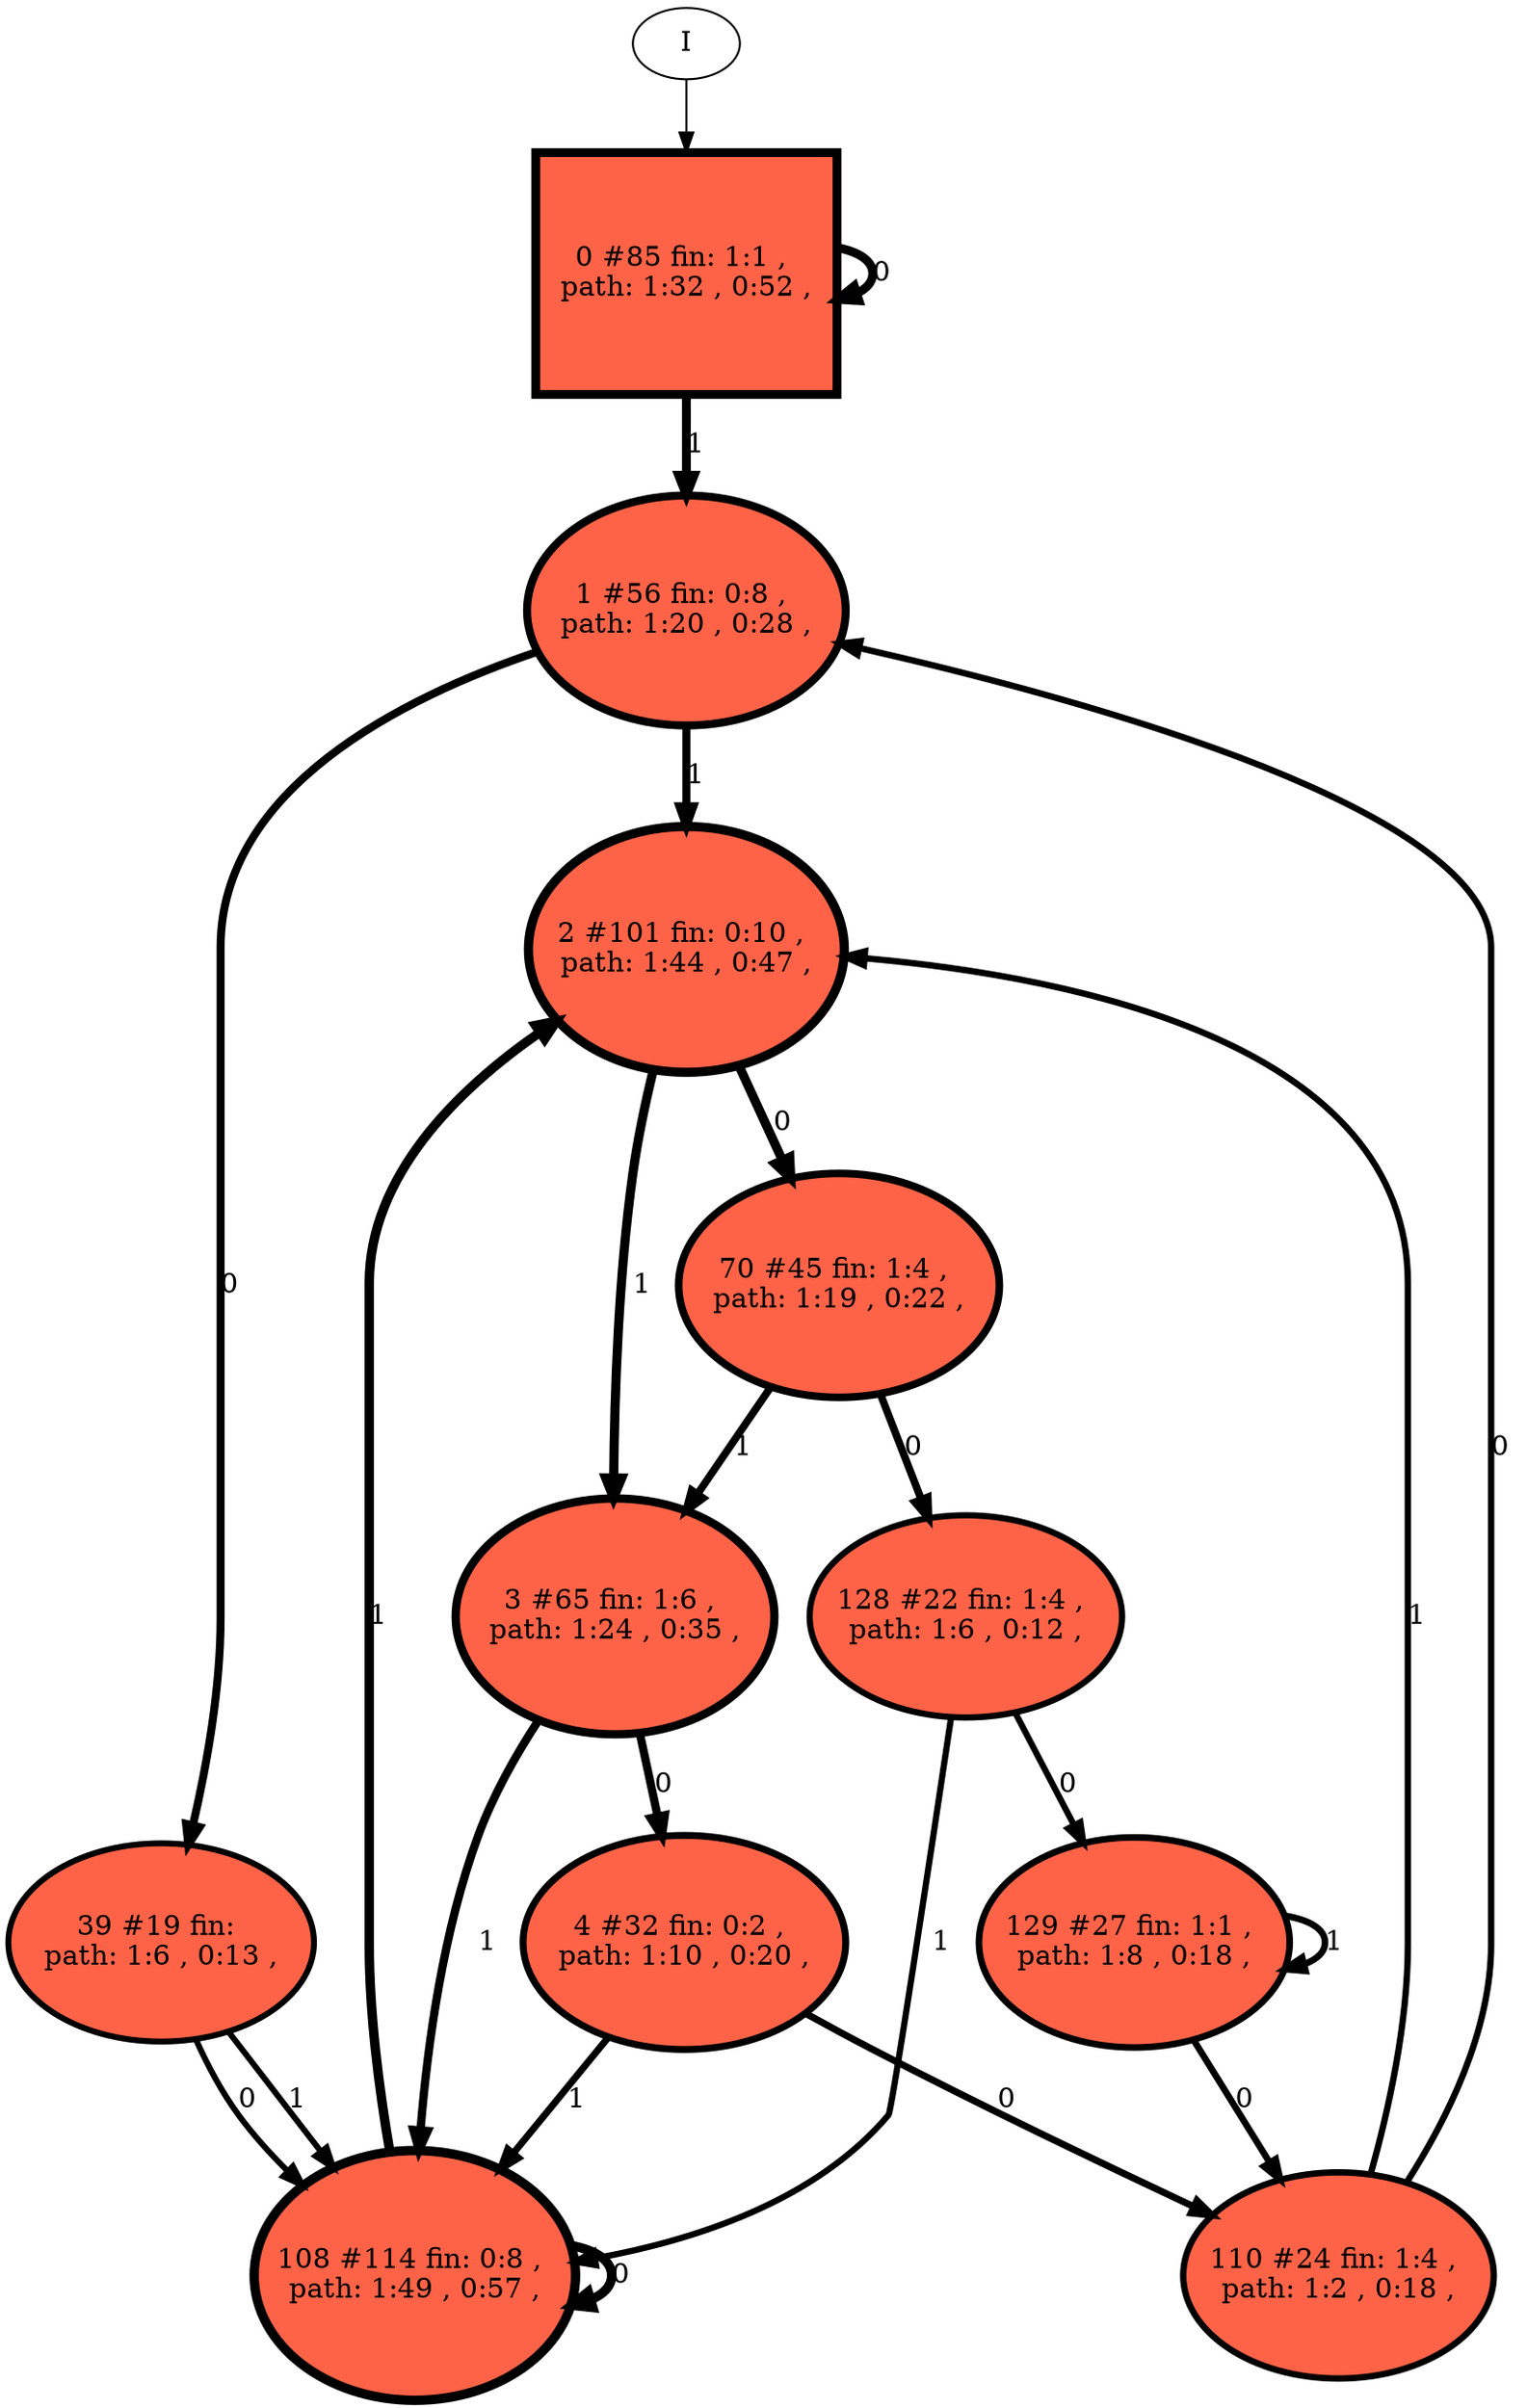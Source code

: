 // produced with flexfringe // 
digraph DFA {
	0 [label="root" shape=box];
		I -> 0;
	0 [ label="0 #85 fin: 1:1 , 
 path: 1:32 , 0:52 , " , style=filled, fillcolor="tomato", width=1.69641, height=1.69641, penwidth=4.45435];
		0 -> 1 [label="1 " , penwidth=4.45435 ];
		0 -> 0 [label="0 " , penwidth=4.45435 ];
	1 [ label="1 #56 fin: 0:8 , 
 path: 1:20 , 0:28 , " , style=filled, fillcolor="tomato", width=1.61801, height=1.61801, penwidth=4.04305];
		1 -> 2 [label="1 " , penwidth=4.04305 ];
		1 -> 39 [label="0 " , penwidth=4.04305 ];
	2 [ label="2 #101 fin: 0:10 , 
 path: 1:44 , 0:47 , " , style=filled, fillcolor="tomato", width=1.72722, height=1.72722, penwidth=4.62497];
		2 -> 3 [label="1 " , penwidth=4.62497 ];
		2 -> 70 [label="0 " , penwidth=4.62497 ];
	39 [ label="39 #19 fin: 
 path: 1:6 , 0:13 , " , style=filled, fillcolor="tomato", width=1.38523, height=1.38523, penwidth=2.99573];
		39 -> 108 [label="1 " , penwidth=2.99573 ];
		39 -> 108 [label="0 " , penwidth=2.99573 ];
	3 [ label="3 #65 fin: 1:6 , 
 path: 1:24 , 0:35 , " , style=filled, fillcolor="tomato", width=1.64667, height=1.64667, penwidth=4.18965];
		3 -> 108 [label="1 " , penwidth=4.18965 ];
		3 -> 4 [label="0 " , penwidth=4.18965 ];
	70 [ label="70 #45 fin: 1:4 , 
 path: 1:19 , 0:22 , " , style=filled, fillcolor="tomato", width=1.57457, height=1.57457, penwidth=3.82864];
		70 -> 3 [label="1 " , penwidth=3.82864 ];
		70 -> 128 [label="0 " , penwidth=3.82864 ];
	108 [ label="108 #114 fin: 0:8 , 
 path: 1:49 , 0:57 , " , style=filled, fillcolor="tomato", width=1.74832, height=1.74832, penwidth=4.74493];
		108 -> 2 [label="1 " , penwidth=4.74493 ];
		108 -> 108 [label="0 " , penwidth=4.74493 ];
	4 [ label="4 #32 fin: 0:2 , 
 path: 1:10 , 0:20 , " , style=filled, fillcolor="tomato", width=1.5033, height=1.5033, penwidth=3.49651];
		4 -> 108 [label="1 " , penwidth=3.49651 ];
		4 -> 110 [label="0 " , penwidth=3.49651 ];
	128 [ label="128 #22 fin: 1:4 , 
 path: 1:6 , 0:12 , " , style=filled, fillcolor="tomato", width=1.41961, height=1.41961, penwidth=3.13549];
		128 -> 108 [label="1 " , penwidth=3.13549 ];
		128 -> 129 [label="0 " , penwidth=3.13549 ];
	110 [ label="110 #24 fin: 1:4 , 
 path: 1:2 , 0:18 , " , style=filled, fillcolor="tomato", width=1.43957, height=1.43957, penwidth=3.21888];
		110 -> 2 [label="1 " , penwidth=3.21888 ];
		110 -> 1 [label="0 " , penwidth=3.21888 ];
	129 [ label="129 #27 fin: 1:1 , 
 path: 1:8 , 0:18 , " , style=filled, fillcolor="tomato", width=1.46608, height=1.46608, penwidth=3.3322];
		129 -> 129 [label="1 " , penwidth=3.3322 ];
		129 -> 110 [label="0 " , penwidth=3.3322 ];
}
